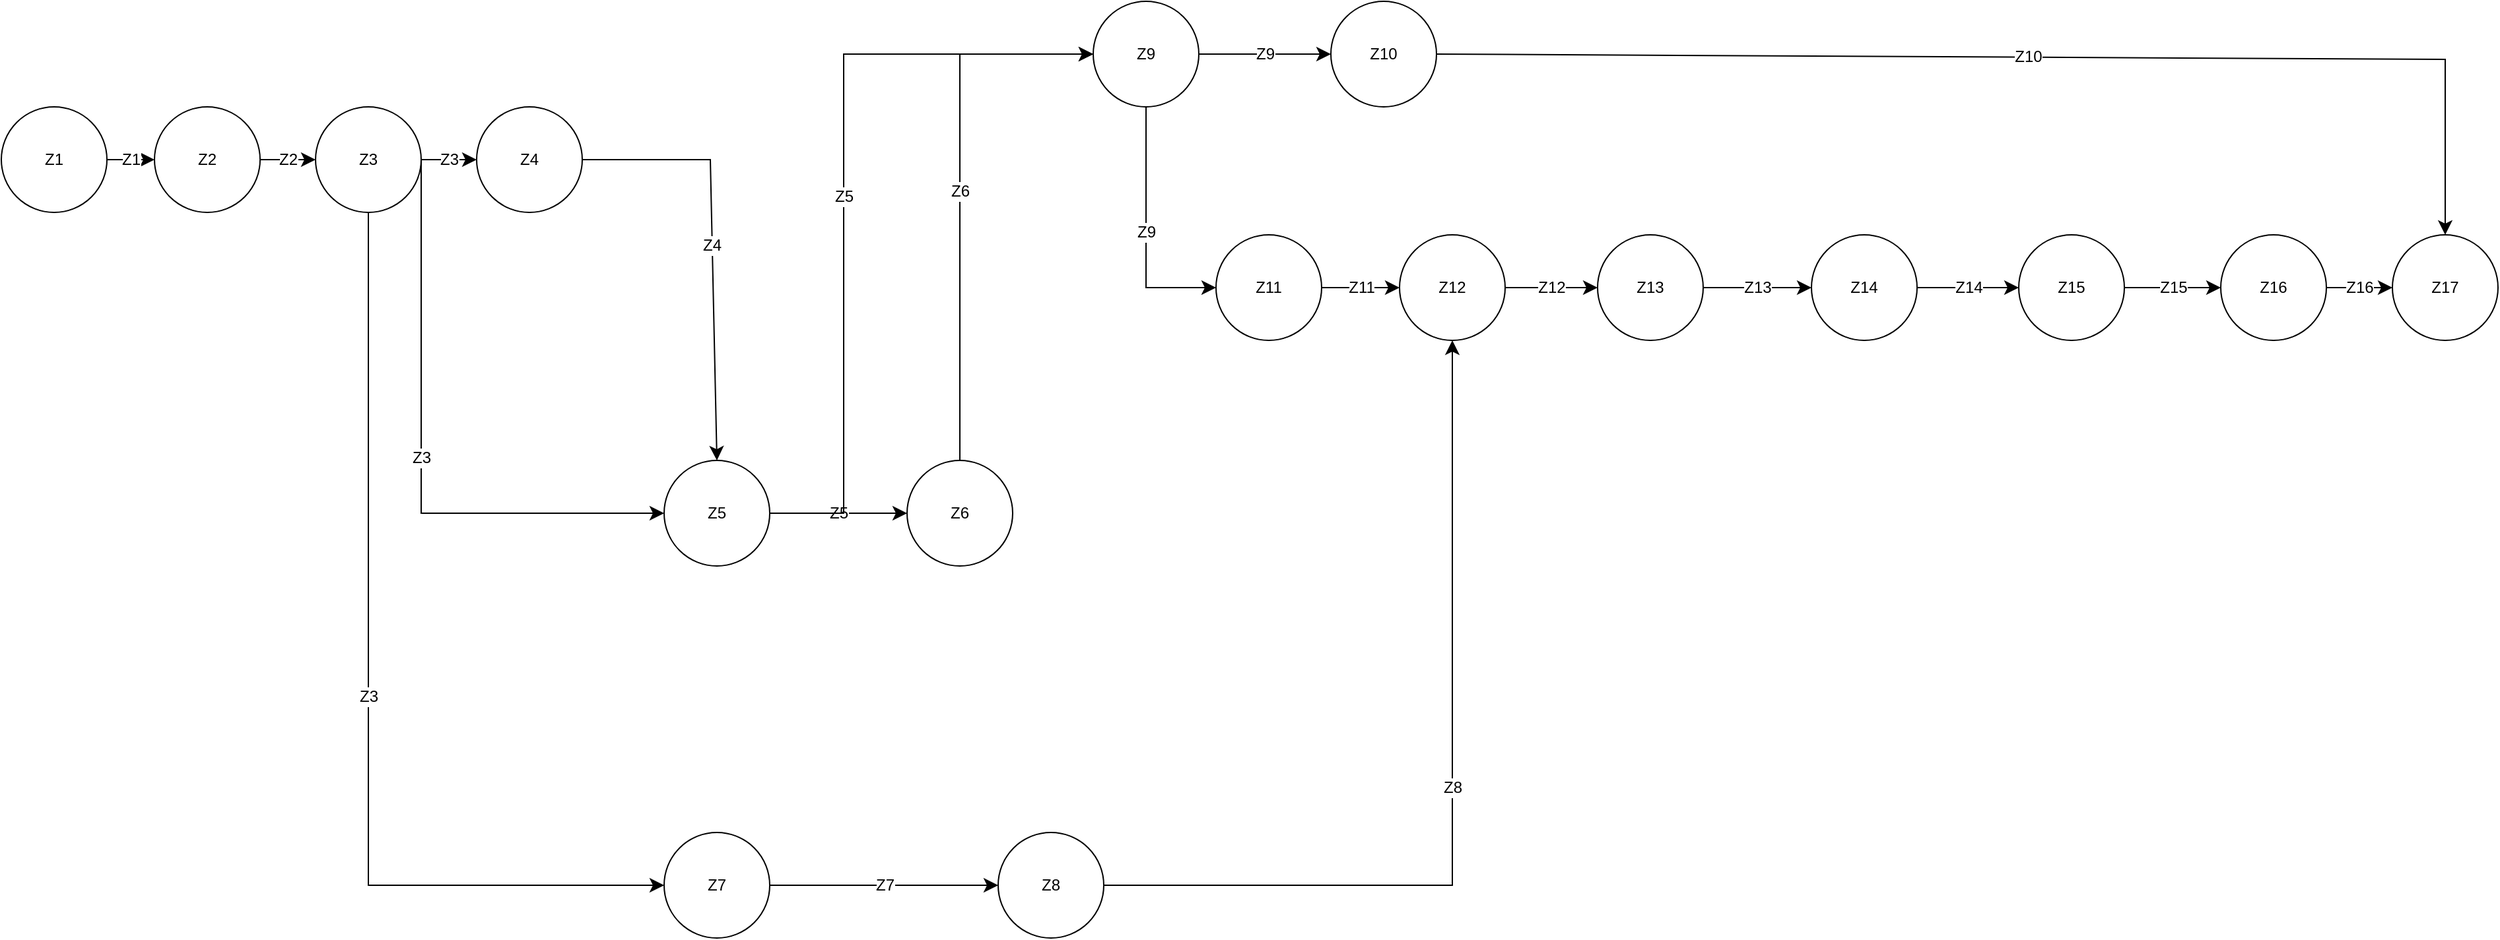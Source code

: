 <mxfile version="24.2.7" type="device">
  <diagram name="Страница — 1" id="9vd0g2wLLJS-xWNfadOY">
    <mxGraphModel dx="2360" dy="1312" grid="0" gridSize="10" guides="1" tooltips="1" connect="1" arrows="1" fold="1" page="0" pageScale="1" pageWidth="1384" pageHeight="980" math="0" shadow="0">
      <root>
        <mxCell id="0" />
        <mxCell id="1" parent="0" />
        <mxCell id="sK7Wk5UKRahV0hHA3xlR-1" value="Z9" style="ellipse;whiteSpace=wrap;html=1;aspect=fixed;" vertex="1" parent="1">
          <mxGeometry x="36" y="-26" width="80" height="80" as="geometry" />
        </mxCell>
        <mxCell id="sK7Wk5UKRahV0hHA3xlR-2" value="Z10" style="ellipse;whiteSpace=wrap;html=1;aspect=fixed;" vertex="1" parent="1">
          <mxGeometry x="216" y="-26" width="80" height="80" as="geometry" />
        </mxCell>
        <mxCell id="sK7Wk5UKRahV0hHA3xlR-3" value="Z6" style="ellipse;whiteSpace=wrap;html=1;aspect=fixed;" vertex="1" parent="1">
          <mxGeometry x="-105" y="322" width="80" height="80" as="geometry" />
        </mxCell>
        <mxCell id="sK7Wk5UKRahV0hHA3xlR-4" value="Z5" style="ellipse;whiteSpace=wrap;html=1;aspect=fixed;" vertex="1" parent="1">
          <mxGeometry x="-289" y="322" width="80" height="80" as="geometry" />
        </mxCell>
        <mxCell id="sK7Wk5UKRahV0hHA3xlR-8" value="Z1" style="ellipse;whiteSpace=wrap;html=1;aspect=fixed;" vertex="1" parent="1">
          <mxGeometry x="-791" y="54" width="80" height="80" as="geometry" />
        </mxCell>
        <mxCell id="sK7Wk5UKRahV0hHA3xlR-9" value="Z2" style="ellipse;whiteSpace=wrap;html=1;aspect=fixed;" vertex="1" parent="1">
          <mxGeometry x="-675" y="54" width="80" height="80" as="geometry" />
        </mxCell>
        <mxCell id="sK7Wk5UKRahV0hHA3xlR-10" value="Z3" style="ellipse;whiteSpace=wrap;html=1;aspect=fixed;" vertex="1" parent="1">
          <mxGeometry x="-553" y="54" width="80" height="80" as="geometry" />
        </mxCell>
        <mxCell id="sK7Wk5UKRahV0hHA3xlR-11" value="Z4" style="ellipse;whiteSpace=wrap;html=1;aspect=fixed;" vertex="1" parent="1">
          <mxGeometry x="-431" y="54" width="80" height="80" as="geometry" />
        </mxCell>
        <mxCell id="sK7Wk5UKRahV0hHA3xlR-12" value="Z7" style="ellipse;whiteSpace=wrap;html=1;aspect=fixed;" vertex="1" parent="1">
          <mxGeometry x="-289" y="604" width="80" height="80" as="geometry" />
        </mxCell>
        <mxCell id="sK7Wk5UKRahV0hHA3xlR-13" value="Z8" style="ellipse;whiteSpace=wrap;html=1;aspect=fixed;" vertex="1" parent="1">
          <mxGeometry x="-36" y="604" width="80" height="80" as="geometry" />
        </mxCell>
        <mxCell id="sK7Wk5UKRahV0hHA3xlR-14" value="Z11" style="ellipse;whiteSpace=wrap;html=1;aspect=fixed;" vertex="1" parent="1">
          <mxGeometry x="129" y="151" width="80" height="80" as="geometry" />
        </mxCell>
        <mxCell id="sK7Wk5UKRahV0hHA3xlR-15" value="Z12" style="ellipse;whiteSpace=wrap;html=1;aspect=fixed;" vertex="1" parent="1">
          <mxGeometry x="268" y="151" width="80" height="80" as="geometry" />
        </mxCell>
        <mxCell id="sK7Wk5UKRahV0hHA3xlR-16" value="Z13" style="ellipse;whiteSpace=wrap;html=1;aspect=fixed;" vertex="1" parent="1">
          <mxGeometry x="418" y="151" width="80" height="80" as="geometry" />
        </mxCell>
        <mxCell id="sK7Wk5UKRahV0hHA3xlR-17" value="Z14" style="ellipse;whiteSpace=wrap;html=1;aspect=fixed;" vertex="1" parent="1">
          <mxGeometry x="580" y="151" width="80" height="80" as="geometry" />
        </mxCell>
        <mxCell id="sK7Wk5UKRahV0hHA3xlR-18" value="Z15" style="ellipse;whiteSpace=wrap;html=1;aspect=fixed;" vertex="1" parent="1">
          <mxGeometry x="737" y="151" width="80" height="80" as="geometry" />
        </mxCell>
        <mxCell id="sK7Wk5UKRahV0hHA3xlR-19" value="Z16" style="ellipse;whiteSpace=wrap;html=1;aspect=fixed;" vertex="1" parent="1">
          <mxGeometry x="890" y="151" width="80" height="80" as="geometry" />
        </mxCell>
        <mxCell id="sK7Wk5UKRahV0hHA3xlR-20" value="Z17" style="ellipse;whiteSpace=wrap;html=1;aspect=fixed;" vertex="1" parent="1">
          <mxGeometry x="1020" y="151" width="80" height="80" as="geometry" />
        </mxCell>
        <mxCell id="sK7Wk5UKRahV0hHA3xlR-21" value="Z1" style="endArrow=classic;html=1;rounded=0;fontSize=12;startSize=8;endSize=8;curved=1;exitX=1;exitY=0.5;exitDx=0;exitDy=0;entryX=0;entryY=0.5;entryDx=0;entryDy=0;" edge="1" parent="1" source="sK7Wk5UKRahV0hHA3xlR-8" target="sK7Wk5UKRahV0hHA3xlR-9">
          <mxGeometry width="50" height="50" relative="1" as="geometry">
            <mxPoint x="-515" y="432" as="sourcePoint" />
            <mxPoint x="-465" y="382" as="targetPoint" />
          </mxGeometry>
        </mxCell>
        <mxCell id="sK7Wk5UKRahV0hHA3xlR-22" value="Z2" style="endArrow=classic;html=1;rounded=0;fontSize=12;startSize=8;endSize=8;curved=1;exitX=1;exitY=0.5;exitDx=0;exitDy=0;entryX=0;entryY=0.5;entryDx=0;entryDy=0;" edge="1" parent="1" source="sK7Wk5UKRahV0hHA3xlR-9" target="sK7Wk5UKRahV0hHA3xlR-10">
          <mxGeometry width="50" height="50" relative="1" as="geometry">
            <mxPoint x="-562" y="256" as="sourcePoint" />
            <mxPoint x="-512" y="206" as="targetPoint" />
          </mxGeometry>
        </mxCell>
        <mxCell id="sK7Wk5UKRahV0hHA3xlR-23" value="Z3" style="endArrow=classic;html=1;rounded=0;fontSize=12;startSize=8;endSize=8;curved=1;exitX=1;exitY=0.5;exitDx=0;exitDy=0;entryX=0;entryY=0.5;entryDx=0;entryDy=0;" edge="1" parent="1" source="sK7Wk5UKRahV0hHA3xlR-10" target="sK7Wk5UKRahV0hHA3xlR-11">
          <mxGeometry width="50" height="50" relative="1" as="geometry">
            <mxPoint x="-562" y="256" as="sourcePoint" />
            <mxPoint x="-512" y="206" as="targetPoint" />
          </mxGeometry>
        </mxCell>
        <mxCell id="sK7Wk5UKRahV0hHA3xlR-25" value="Z4" style="endArrow=classic;html=1;rounded=0;fontSize=12;startSize=8;endSize=8;curved=0;exitX=1;exitY=0.5;exitDx=0;exitDy=0;entryX=0.5;entryY=0;entryDx=0;entryDy=0;" edge="1" parent="1" source="sK7Wk5UKRahV0hHA3xlR-11" target="sK7Wk5UKRahV0hHA3xlR-4">
          <mxGeometry width="50" height="50" relative="1" as="geometry">
            <mxPoint x="-305" y="241" as="sourcePoint" />
            <mxPoint x="-255" y="191" as="targetPoint" />
            <Array as="points">
              <mxPoint x="-254" y="94" />
            </Array>
          </mxGeometry>
        </mxCell>
        <mxCell id="sK7Wk5UKRahV0hHA3xlR-26" value="Z3" style="endArrow=classic;html=1;rounded=0;fontSize=12;startSize=8;endSize=8;curved=0;exitX=0.5;exitY=1;exitDx=0;exitDy=0;entryX=0;entryY=0.5;entryDx=0;entryDy=0;" edge="1" parent="1" source="sK7Wk5UKRahV0hHA3xlR-10" target="sK7Wk5UKRahV0hHA3xlR-12">
          <mxGeometry width="50" height="50" relative="1" as="geometry">
            <mxPoint x="-339" y="261" as="sourcePoint" />
            <mxPoint x="-289" y="211" as="targetPoint" />
            <Array as="points">
              <mxPoint x="-513" y="644" />
            </Array>
          </mxGeometry>
        </mxCell>
        <mxCell id="sK7Wk5UKRahV0hHA3xlR-28" value="Z3" style="endArrow=classic;html=1;rounded=0;fontSize=12;startSize=8;endSize=8;curved=0;exitX=1;exitY=0.5;exitDx=0;exitDy=0;entryX=0;entryY=0.5;entryDx=0;entryDy=0;" edge="1" parent="1" source="sK7Wk5UKRahV0hHA3xlR-10" target="sK7Wk5UKRahV0hHA3xlR-4">
          <mxGeometry width="50" height="50" relative="1" as="geometry">
            <mxPoint x="68" y="267" as="sourcePoint" />
            <mxPoint x="118" y="217" as="targetPoint" />
            <Array as="points">
              <mxPoint x="-473" y="362" />
            </Array>
          </mxGeometry>
        </mxCell>
        <mxCell id="sK7Wk5UKRahV0hHA3xlR-29" value="Z5" style="endArrow=classic;html=1;rounded=0;fontSize=12;startSize=8;endSize=8;curved=0;exitX=1;exitY=0.5;exitDx=0;exitDy=0;entryX=0;entryY=0.5;entryDx=0;entryDy=0;" edge="1" parent="1" source="sK7Wk5UKRahV0hHA3xlR-4" target="sK7Wk5UKRahV0hHA3xlR-3">
          <mxGeometry width="50" height="50" relative="1" as="geometry">
            <mxPoint x="68" y="267" as="sourcePoint" />
            <mxPoint x="118" y="217" as="targetPoint" />
          </mxGeometry>
        </mxCell>
        <mxCell id="sK7Wk5UKRahV0hHA3xlR-30" value="Z5" style="endArrow=classic;html=1;rounded=0;fontSize=12;startSize=8;endSize=8;curved=0;exitX=1;exitY=0.5;exitDx=0;exitDy=0;entryX=0;entryY=0.5;entryDx=0;entryDy=0;" edge="1" parent="1" source="sK7Wk5UKRahV0hHA3xlR-4" target="sK7Wk5UKRahV0hHA3xlR-1">
          <mxGeometry width="50" height="50" relative="1" as="geometry">
            <mxPoint x="68" y="267" as="sourcePoint" />
            <mxPoint x="118" y="217" as="targetPoint" />
            <Array as="points">
              <mxPoint x="-153" y="362" />
              <mxPoint x="-153" y="14" />
            </Array>
          </mxGeometry>
        </mxCell>
        <mxCell id="sK7Wk5UKRahV0hHA3xlR-31" value="Z9" style="endArrow=classic;html=1;rounded=0;fontSize=12;startSize=8;endSize=8;curved=1;exitX=1;exitY=0.5;exitDx=0;exitDy=0;entryX=0;entryY=0.5;entryDx=0;entryDy=0;" edge="1" parent="1" source="sK7Wk5UKRahV0hHA3xlR-1" target="sK7Wk5UKRahV0hHA3xlR-2">
          <mxGeometry width="50" height="50" relative="1" as="geometry">
            <mxPoint x="68" y="267" as="sourcePoint" />
            <mxPoint x="118" y="217" as="targetPoint" />
          </mxGeometry>
        </mxCell>
        <mxCell id="sK7Wk5UKRahV0hHA3xlR-32" value="Z10" style="endArrow=classic;html=1;rounded=0;fontSize=12;startSize=8;endSize=8;curved=0;exitX=1;exitY=0.5;exitDx=0;exitDy=0;entryX=0.5;entryY=0;entryDx=0;entryDy=0;" edge="1" parent="1" source="sK7Wk5UKRahV0hHA3xlR-2" target="sK7Wk5UKRahV0hHA3xlR-20">
          <mxGeometry width="50" height="50" relative="1" as="geometry">
            <mxPoint x="645" y="267" as="sourcePoint" />
            <mxPoint x="695" y="217" as="targetPoint" />
            <Array as="points">
              <mxPoint x="1060" y="18" />
            </Array>
          </mxGeometry>
        </mxCell>
        <mxCell id="sK7Wk5UKRahV0hHA3xlR-33" value="Z11" style="endArrow=classic;html=1;rounded=0;fontSize=12;startSize=8;endSize=8;curved=1;exitX=1;exitY=0.5;exitDx=0;exitDy=0;entryX=0;entryY=0.5;entryDx=0;entryDy=0;" edge="1" parent="1" source="sK7Wk5UKRahV0hHA3xlR-14" target="sK7Wk5UKRahV0hHA3xlR-15">
          <mxGeometry width="50" height="50" relative="1" as="geometry">
            <mxPoint x="645" y="267" as="sourcePoint" />
            <mxPoint x="282" y="198" as="targetPoint" />
          </mxGeometry>
        </mxCell>
        <mxCell id="sK7Wk5UKRahV0hHA3xlR-34" value="Z12" style="endArrow=classic;html=1;rounded=0;fontSize=12;startSize=8;endSize=8;curved=1;exitX=1;exitY=0.5;exitDx=0;exitDy=0;entryX=0;entryY=0.5;entryDx=0;entryDy=0;" edge="1" parent="1" source="sK7Wk5UKRahV0hHA3xlR-15" target="sK7Wk5UKRahV0hHA3xlR-16">
          <mxGeometry width="50" height="50" relative="1" as="geometry">
            <mxPoint x="645" y="267" as="sourcePoint" />
            <mxPoint x="695" y="217" as="targetPoint" />
          </mxGeometry>
        </mxCell>
        <mxCell id="sK7Wk5UKRahV0hHA3xlR-35" value="Z13" style="endArrow=classic;html=1;rounded=0;fontSize=12;startSize=8;endSize=8;curved=1;exitX=1;exitY=0.5;exitDx=0;exitDy=0;entryX=0;entryY=0.5;entryDx=0;entryDy=0;" edge="1" parent="1" source="sK7Wk5UKRahV0hHA3xlR-16" target="sK7Wk5UKRahV0hHA3xlR-17">
          <mxGeometry width="50" height="50" relative="1" as="geometry">
            <mxPoint x="645" y="267" as="sourcePoint" />
            <mxPoint x="695" y="217" as="targetPoint" />
          </mxGeometry>
        </mxCell>
        <mxCell id="sK7Wk5UKRahV0hHA3xlR-36" value="Z14" style="endArrow=classic;html=1;rounded=0;fontSize=12;startSize=8;endSize=8;curved=1;exitX=1;exitY=0.5;exitDx=0;exitDy=0;entryX=0;entryY=0.5;entryDx=0;entryDy=0;" edge="1" parent="1" source="sK7Wk5UKRahV0hHA3xlR-17" target="sK7Wk5UKRahV0hHA3xlR-18">
          <mxGeometry width="50" height="50" relative="1" as="geometry">
            <mxPoint x="645" y="267" as="sourcePoint" />
            <mxPoint x="695" y="217" as="targetPoint" />
          </mxGeometry>
        </mxCell>
        <mxCell id="sK7Wk5UKRahV0hHA3xlR-37" value="Z15" style="endArrow=classic;html=1;rounded=0;fontSize=12;startSize=8;endSize=8;curved=1;exitX=1;exitY=0.5;exitDx=0;exitDy=0;entryX=0;entryY=0.5;entryDx=0;entryDy=0;" edge="1" parent="1" source="sK7Wk5UKRahV0hHA3xlR-18" target="sK7Wk5UKRahV0hHA3xlR-19">
          <mxGeometry width="50" height="50" relative="1" as="geometry">
            <mxPoint x="645" y="267" as="sourcePoint" />
            <mxPoint x="695" y="217" as="targetPoint" />
          </mxGeometry>
        </mxCell>
        <mxCell id="sK7Wk5UKRahV0hHA3xlR-38" value="Z16" style="endArrow=classic;html=1;rounded=0;fontSize=12;startSize=8;endSize=8;curved=1;exitX=1;exitY=0.5;exitDx=0;exitDy=0;entryX=0;entryY=0.5;entryDx=0;entryDy=0;" edge="1" parent="1" source="sK7Wk5UKRahV0hHA3xlR-19" target="sK7Wk5UKRahV0hHA3xlR-20">
          <mxGeometry width="50" height="50" relative="1" as="geometry">
            <mxPoint x="645" y="267" as="sourcePoint" />
            <mxPoint x="695" y="217" as="targetPoint" />
          </mxGeometry>
        </mxCell>
        <mxCell id="sK7Wk5UKRahV0hHA3xlR-39" value="Z9" style="endArrow=classic;html=1;rounded=0;fontSize=12;startSize=8;endSize=8;curved=0;exitX=0.5;exitY=1;exitDx=0;exitDy=0;entryX=0;entryY=0.5;entryDx=0;entryDy=0;" edge="1" parent="1" source="sK7Wk5UKRahV0hHA3xlR-1" target="sK7Wk5UKRahV0hHA3xlR-14">
          <mxGeometry width="50" height="50" relative="1" as="geometry">
            <mxPoint x="-11" y="267" as="sourcePoint" />
            <mxPoint x="39" y="217" as="targetPoint" />
            <Array as="points">
              <mxPoint x="76" y="191" />
            </Array>
          </mxGeometry>
        </mxCell>
        <mxCell id="sK7Wk5UKRahV0hHA3xlR-40" value="Z6" style="endArrow=classic;html=1;rounded=0;fontSize=12;startSize=8;endSize=8;curved=0;exitX=0.5;exitY=0;exitDx=0;exitDy=0;entryX=0;entryY=0.5;entryDx=0;entryDy=0;" edge="1" parent="1" source="sK7Wk5UKRahV0hHA3xlR-3" target="sK7Wk5UKRahV0hHA3xlR-1">
          <mxGeometry width="50" height="50" relative="1" as="geometry">
            <mxPoint x="-11" y="267" as="sourcePoint" />
            <mxPoint x="39" y="217" as="targetPoint" />
            <Array as="points">
              <mxPoint x="-65" y="14" />
            </Array>
          </mxGeometry>
        </mxCell>
        <mxCell id="sK7Wk5UKRahV0hHA3xlR-41" value="Z7" style="endArrow=classic;html=1;rounded=0;fontSize=12;startSize=8;endSize=8;curved=1;exitX=1;exitY=0.5;exitDx=0;exitDy=0;entryX=0;entryY=0.5;entryDx=0;entryDy=0;" edge="1" parent="1" source="sK7Wk5UKRahV0hHA3xlR-12" target="sK7Wk5UKRahV0hHA3xlR-13">
          <mxGeometry width="50" height="50" relative="1" as="geometry">
            <mxPoint x="-11" y="267" as="sourcePoint" />
            <mxPoint x="39" y="217" as="targetPoint" />
          </mxGeometry>
        </mxCell>
        <mxCell id="sK7Wk5UKRahV0hHA3xlR-42" value="Z8" style="endArrow=classic;html=1;rounded=0;fontSize=12;startSize=8;endSize=8;curved=0;exitX=1;exitY=0.5;exitDx=0;exitDy=0;entryX=0.5;entryY=1;entryDx=0;entryDy=0;" edge="1" parent="1" source="sK7Wk5UKRahV0hHA3xlR-13" target="sK7Wk5UKRahV0hHA3xlR-15">
          <mxGeometry width="50" height="50" relative="1" as="geometry">
            <mxPoint x="-11" y="267" as="sourcePoint" />
            <mxPoint x="39" y="217" as="targetPoint" />
            <Array as="points">
              <mxPoint x="308" y="644" />
            </Array>
          </mxGeometry>
        </mxCell>
      </root>
    </mxGraphModel>
  </diagram>
</mxfile>
